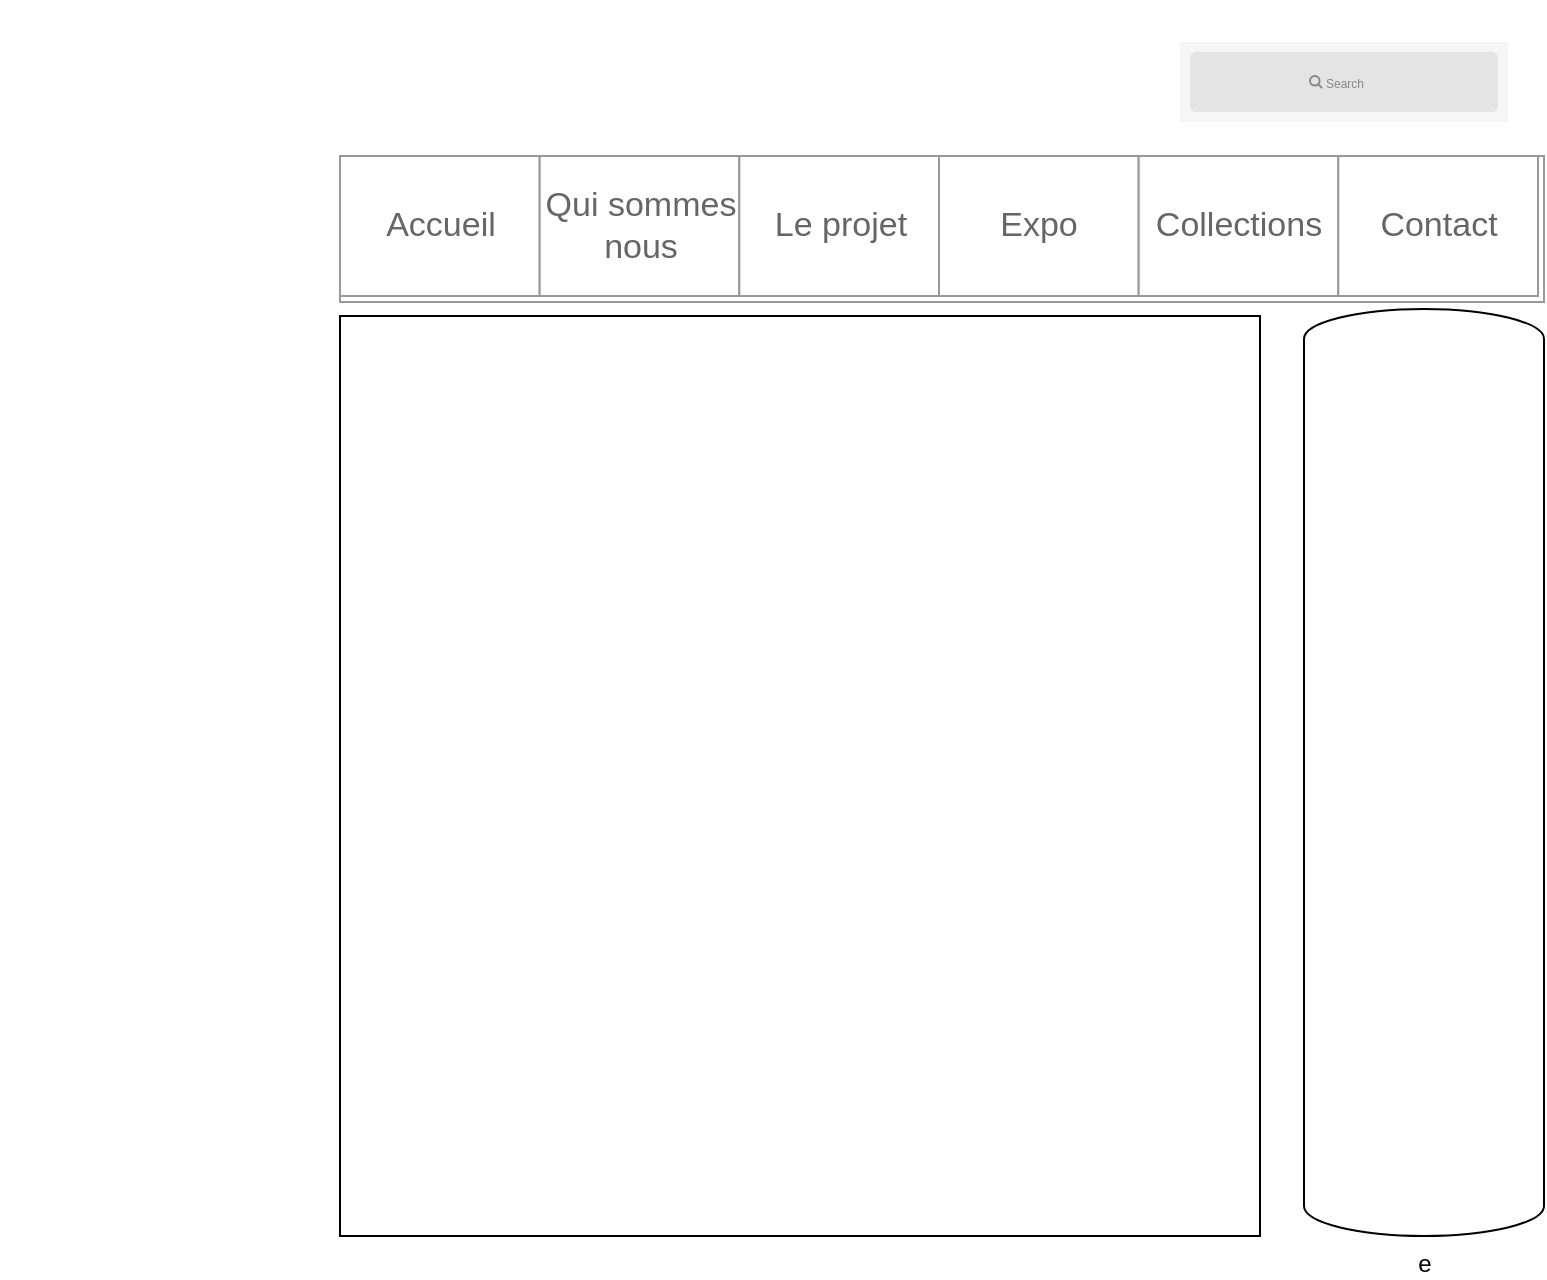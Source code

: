 <mxfile version="13.9.9" type="github">
  <diagram id="9u7ElSkn_1ifmZWfT11o" name="Page-1">
    <mxGraphModel dx="1422" dy="1932" grid="1" gridSize="10" guides="1" tooltips="1" connect="1" arrows="1" fold="1" page="1" pageScale="1" pageWidth="827" pageHeight="1169" math="0" shadow="0">
      <root>
        <mxCell id="0" />
        <mxCell id="1" parent="0" />
        <mxCell id="RcOtVHuglN1lQbNZgDst-2" value="" style="whiteSpace=wrap;html=1;aspect=fixed;" vertex="1" parent="1">
          <mxGeometry x="170" y="140" width="460" height="460" as="geometry" />
        </mxCell>
        <mxCell id="RcOtVHuglN1lQbNZgDst-3" value="" style="strokeWidth=1;shadow=0;dashed=0;align=center;html=1;shape=mxgraph.mockup.forms.rrect;rSize=0;strokeColor=#999999;" vertex="1" parent="1">
          <mxGeometry x="170" y="60" width="602" height="73" as="geometry" />
        </mxCell>
        <mxCell id="RcOtVHuglN1lQbNZgDst-4" value="Accueil" style="strokeColor=inherit;fillColor=inherit;gradientColor=inherit;strokeWidth=1;shadow=0;dashed=0;align=center;html=1;shape=mxgraph.mockup.forms.rrect;rSize=0;fontSize=17;fontColor=#666666;" vertex="1" parent="RcOtVHuglN1lQbNZgDst-3">
          <mxGeometry width="99.833" height="70" as="geometry" />
        </mxCell>
        <mxCell id="RcOtVHuglN1lQbNZgDst-5" value="&lt;div&gt;Qui sommes&lt;/div&gt;&lt;div&gt;nous&lt;/div&gt;" style="strokeColor=inherit;fillColor=inherit;gradientColor=inherit;strokeWidth=1;shadow=0;dashed=0;align=center;html=1;shape=mxgraph.mockup.forms.rrect;rSize=0;fontSize=17;fontColor=#666666;" vertex="1" parent="RcOtVHuglN1lQbNZgDst-3">
          <mxGeometry x="99.833" width="99.833" height="70" as="geometry" />
        </mxCell>
        <mxCell id="RcOtVHuglN1lQbNZgDst-6" value="Le projet" style="strokeColor=inherit;fillColor=inherit;gradientColor=inherit;strokeWidth=1;shadow=0;dashed=0;align=center;html=1;shape=mxgraph.mockup.forms.rrect;rSize=0;fontSize=17;fontColor=#666666;" vertex="1" parent="RcOtVHuglN1lQbNZgDst-3">
          <mxGeometry x="199.667" width="99.833" height="70" as="geometry" />
        </mxCell>
        <mxCell id="RcOtVHuglN1lQbNZgDst-7" value="Expo" style="strokeColor=inherit;fillColor=inherit;gradientColor=inherit;strokeWidth=1;shadow=0;dashed=0;align=center;html=1;shape=mxgraph.mockup.forms.rrect;rSize=0;fontSize=17;fontColor=#666666;" vertex="1" parent="RcOtVHuglN1lQbNZgDst-3">
          <mxGeometry x="299.5" width="99.833" height="70" as="geometry" />
        </mxCell>
        <mxCell id="RcOtVHuglN1lQbNZgDst-8" value="Collections" style="strokeColor=inherit;fillColor=inherit;gradientColor=inherit;strokeWidth=1;shadow=0;dashed=0;align=center;html=1;shape=mxgraph.mockup.forms.rrect;rSize=0;fontSize=17;fontColor=#666666;" vertex="1" parent="RcOtVHuglN1lQbNZgDst-3">
          <mxGeometry x="399.333" width="99.833" height="70" as="geometry" />
        </mxCell>
        <mxCell id="RcOtVHuglN1lQbNZgDst-9" value="Contact" style="strokeColor=inherit;fillColor=inherit;gradientColor=inherit;strokeWidth=1;shadow=0;dashed=0;align=center;html=1;shape=mxgraph.mockup.forms.rrect;rSize=0;fontSize=17;fontColor=#666666;" vertex="1" parent="RcOtVHuglN1lQbNZgDst-3">
          <mxGeometry x="499.167" width="99.833" height="70" as="geometry" />
        </mxCell>
        <mxCell id="RcOtVHuglN1lQbNZgDst-11" value="" style="shape=rect;fillColor=#F6F6F6;strokeColor=none;" vertex="1" parent="1">
          <mxGeometry x="590" y="3" width="164" height="40" as="geometry" />
        </mxCell>
        <mxCell id="RcOtVHuglN1lQbNZgDst-12" value="" style="html=1;strokeWidth=1;shadow=0;dashed=0;shape=mxgraph.ios7ui.marginRect;rx=3;ry=3;rectMargin=5;fillColor=#E4E4E4;strokeColor=none;" vertex="1" parent="RcOtVHuglN1lQbNZgDst-11">
          <mxGeometry width="164" height="40" as="geometry" />
        </mxCell>
        <mxCell id="RcOtVHuglN1lQbNZgDst-13" value="Search" style="shape=mxgraph.ios7.icons.looking_glass;strokeColor=#878789;fillColor=none;fontColor=#878789;labelPosition=right;verticalLabelPosition=middle;align=left;verticalAlign=middle;fontSize=6;fontStyle=0;spacingTop=2;" vertex="1" parent="RcOtVHuglN1lQbNZgDst-11">
          <mxGeometry x="0.5" y="0.5" width="6" height="6" relative="1" as="geometry">
            <mxPoint x="-17" y="-3" as="offset" />
          </mxGeometry>
        </mxCell>
        <mxCell id="RcOtVHuglN1lQbNZgDst-15" value="" style="shape=image;html=1;verticalAlign=top;verticalLabelPosition=bottom;labelBackgroundColor=#ffffff;imageAspect=0;aspect=fixed;image=https://cdn4.iconfinder.com/data/icons/48-bubbles/48/18.Pictures-Day-128.png" vertex="1" parent="1">
          <mxGeometry y="-18" width="158" height="158" as="geometry" />
        </mxCell>
        <mxCell id="RcOtVHuglN1lQbNZgDst-16" value="e" style="verticalLabelPosition=bottom;outlineConnect=0;align=center;dashed=0;html=1;verticalAlign=top;shape=mxgraph.pid2misc.column;columnType=common" vertex="1" parent="1">
          <mxGeometry x="652" y="136.5" width="120" height="463.5" as="geometry" />
        </mxCell>
      </root>
    </mxGraphModel>
  </diagram>
</mxfile>
